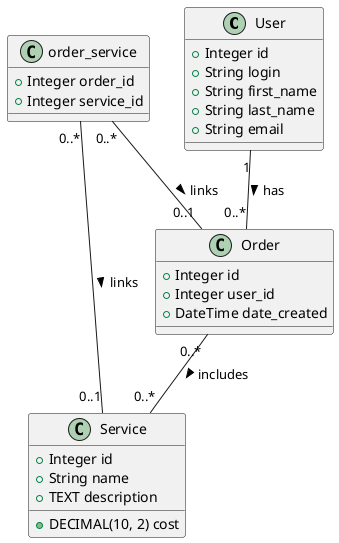 @startuml

class User {
    + Integer id
    + String login
    + String first_name
    + String last_name
    + String email
}

class Service {
    + Integer id
    + String name
    + TEXT description
    + DECIMAL(10, 2) cost
}

class Order {
    + Integer id
    + Integer user_id
    + DateTime date_created
}

class order_service {
    + Integer order_id
    + Integer service_id
}

User "1" -- "0..*" Order : has >
Order "0..*" -- "0..*" Service : includes >
order_service "0..*" -down- "0..1" Order : links >
order_service "0..*" -right- "0..1" Service : links >

@enduml
